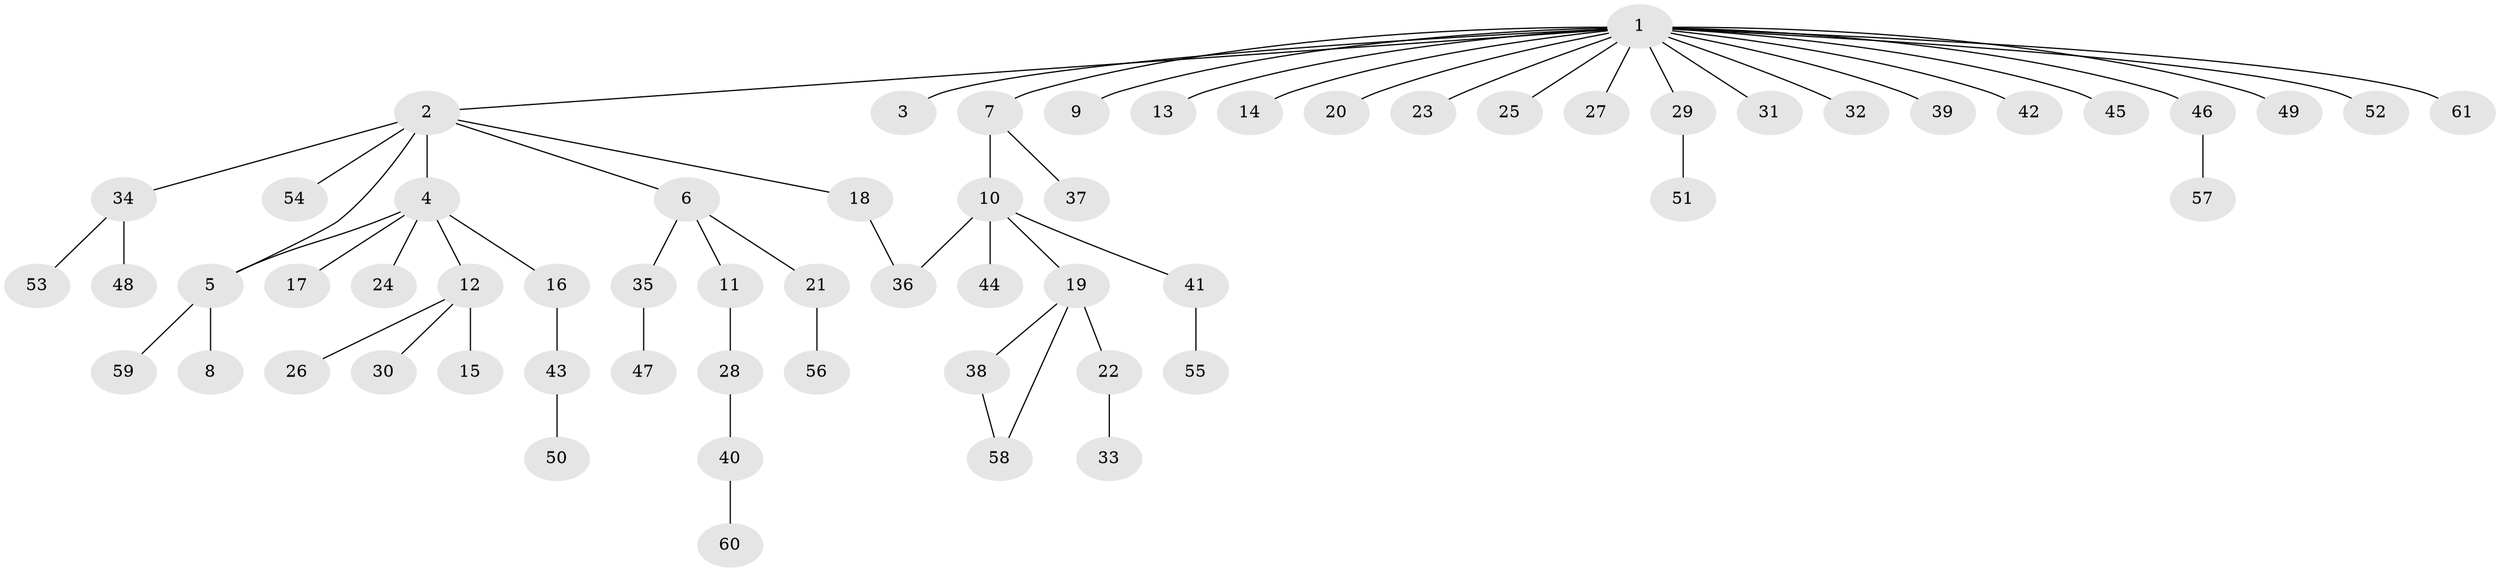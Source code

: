 // Generated by graph-tools (version 1.1) at 2025/35/03/09/25 02:35:42]
// undirected, 61 vertices, 63 edges
graph export_dot {
graph [start="1"]
  node [color=gray90,style=filled];
  1;
  2;
  3;
  4;
  5;
  6;
  7;
  8;
  9;
  10;
  11;
  12;
  13;
  14;
  15;
  16;
  17;
  18;
  19;
  20;
  21;
  22;
  23;
  24;
  25;
  26;
  27;
  28;
  29;
  30;
  31;
  32;
  33;
  34;
  35;
  36;
  37;
  38;
  39;
  40;
  41;
  42;
  43;
  44;
  45;
  46;
  47;
  48;
  49;
  50;
  51;
  52;
  53;
  54;
  55;
  56;
  57;
  58;
  59;
  60;
  61;
  1 -- 2;
  1 -- 3;
  1 -- 7;
  1 -- 9;
  1 -- 13;
  1 -- 14;
  1 -- 20;
  1 -- 23;
  1 -- 25;
  1 -- 27;
  1 -- 29;
  1 -- 31;
  1 -- 32;
  1 -- 39;
  1 -- 42;
  1 -- 45;
  1 -- 46;
  1 -- 49;
  1 -- 52;
  1 -- 61;
  2 -- 4;
  2 -- 5;
  2 -- 6;
  2 -- 18;
  2 -- 34;
  2 -- 54;
  4 -- 5;
  4 -- 12;
  4 -- 16;
  4 -- 17;
  4 -- 24;
  5 -- 8;
  5 -- 59;
  6 -- 11;
  6 -- 21;
  6 -- 35;
  7 -- 10;
  7 -- 37;
  10 -- 19;
  10 -- 36;
  10 -- 41;
  10 -- 44;
  11 -- 28;
  12 -- 15;
  12 -- 26;
  12 -- 30;
  16 -- 43;
  18 -- 36;
  19 -- 22;
  19 -- 38;
  19 -- 58;
  21 -- 56;
  22 -- 33;
  28 -- 40;
  29 -- 51;
  34 -- 48;
  34 -- 53;
  35 -- 47;
  38 -- 58;
  40 -- 60;
  41 -- 55;
  43 -- 50;
  46 -- 57;
}
